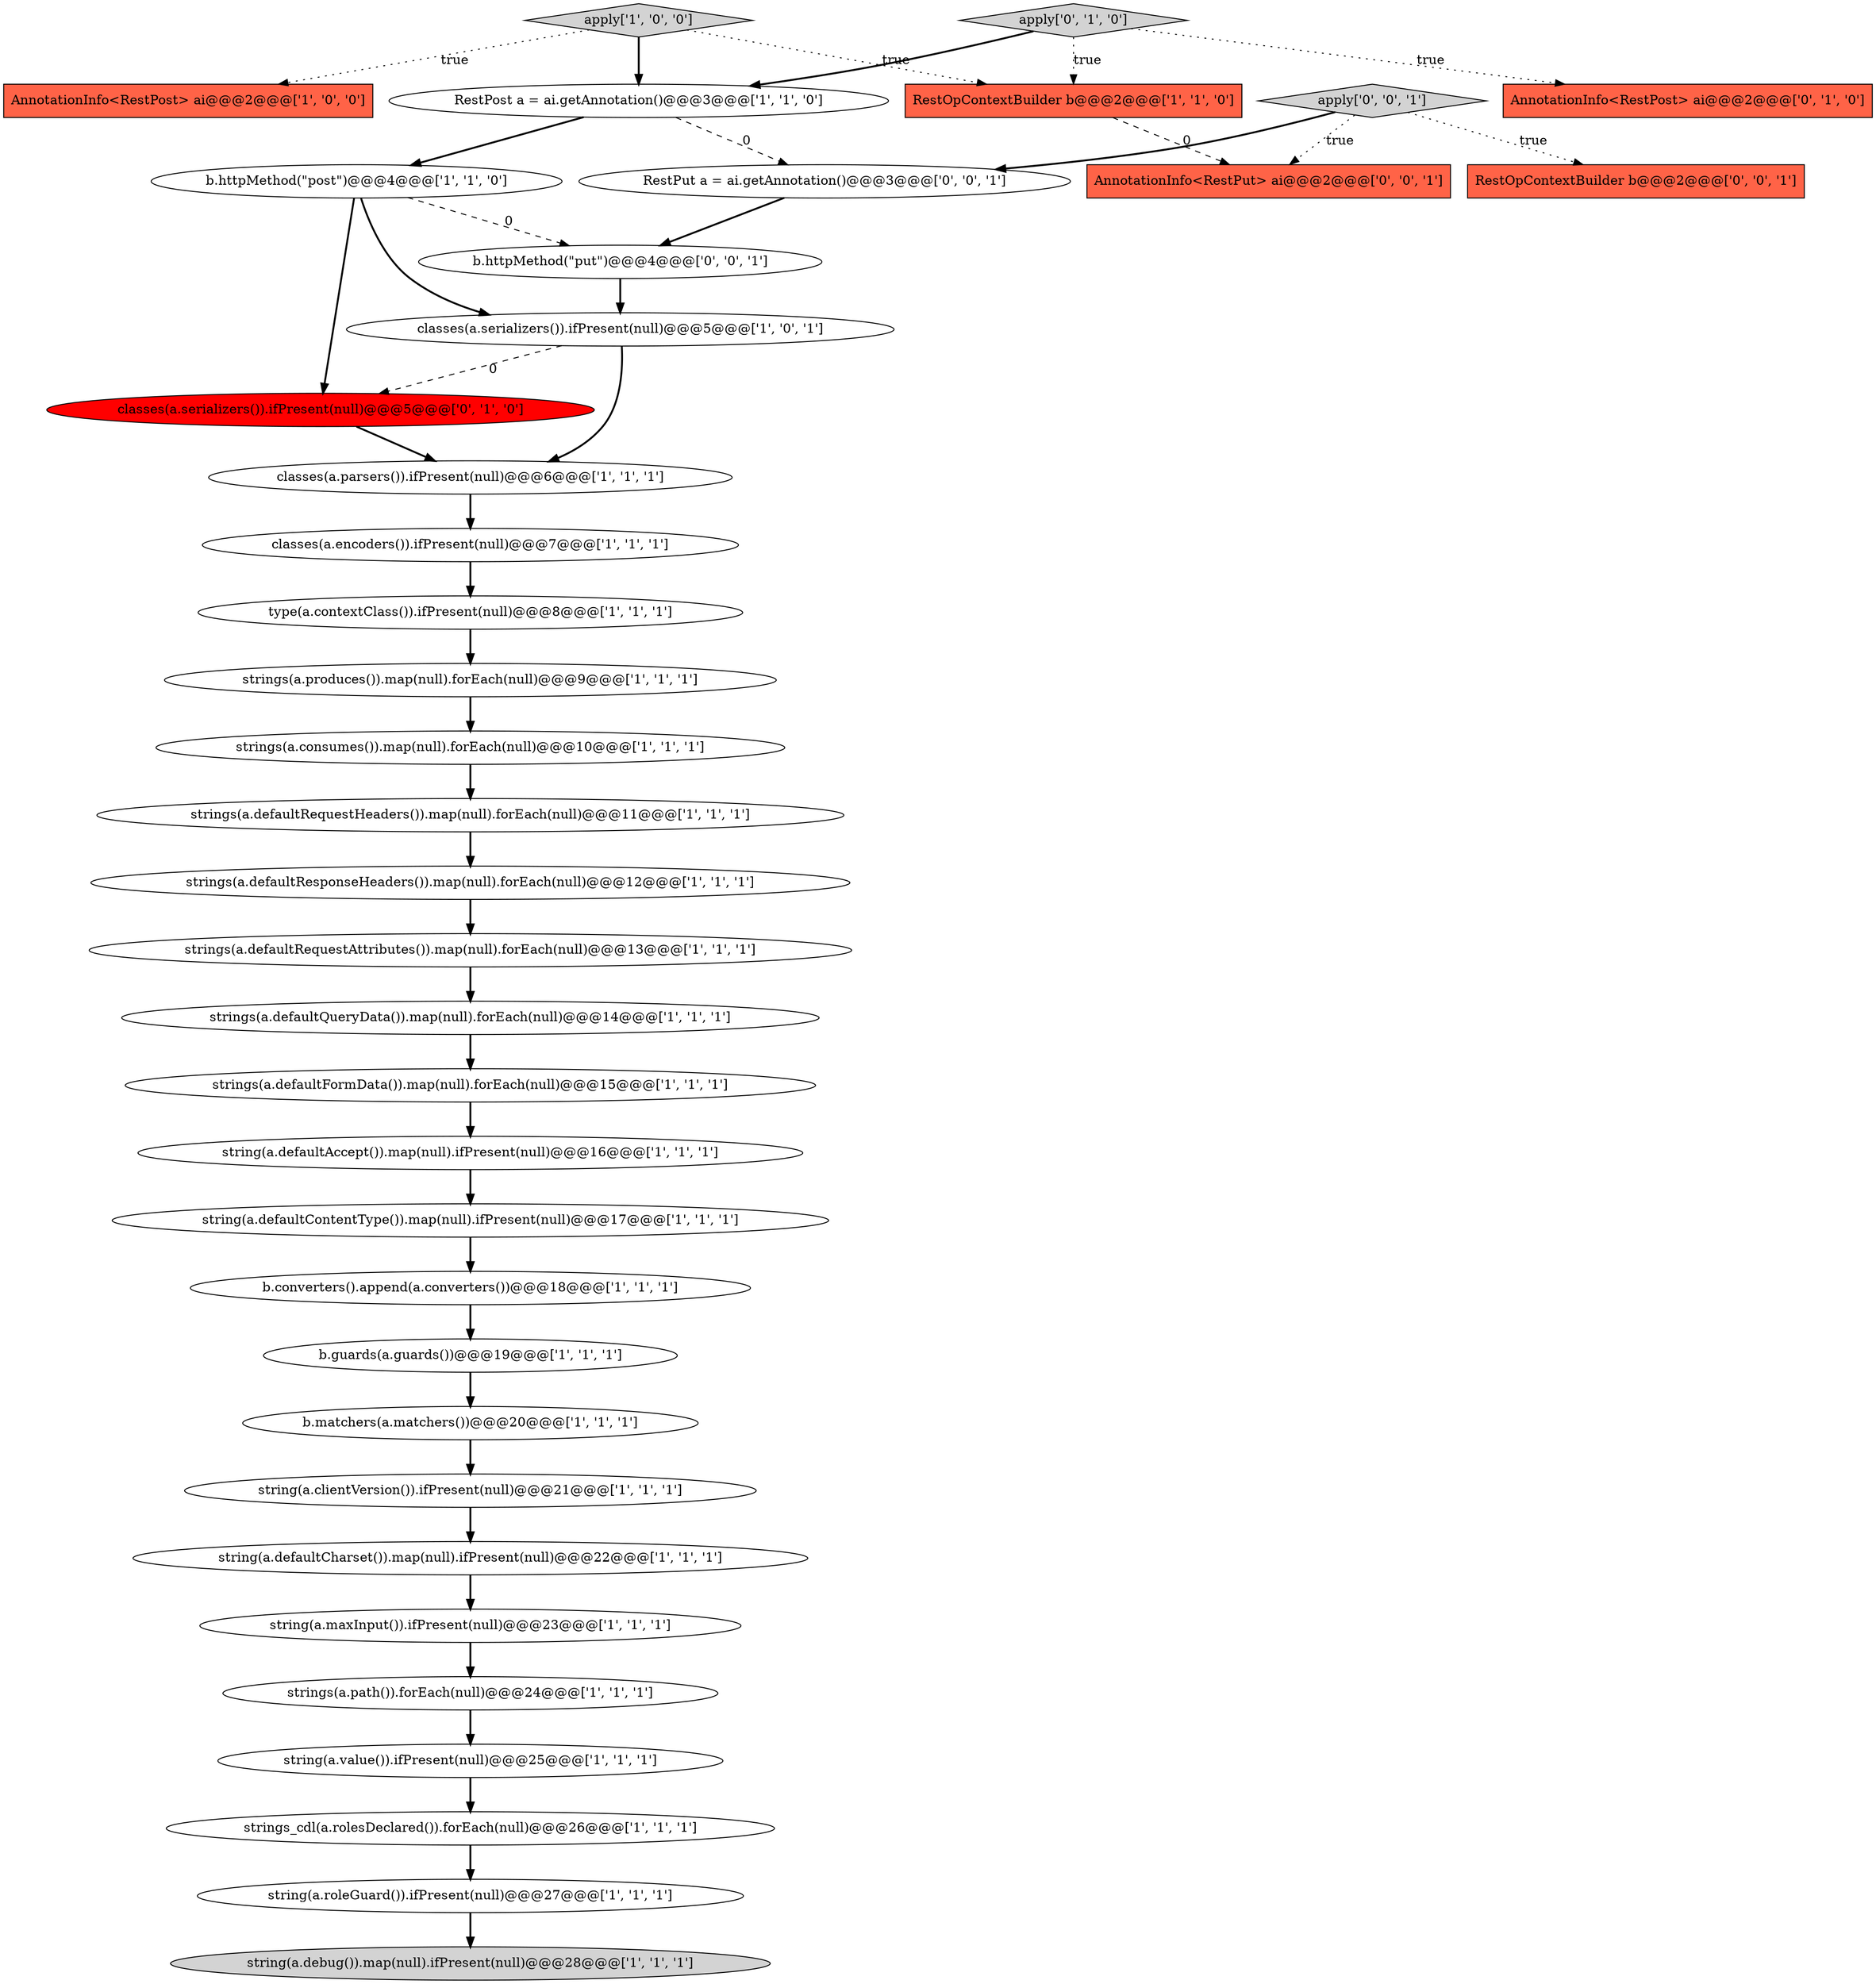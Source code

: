 digraph {
11 [style = filled, label = "classes(a.encoders()).ifPresent(null)@@@7@@@['1', '1', '1']", fillcolor = white, shape = ellipse image = "AAA0AAABBB1BBB"];
26 [style = filled, label = "strings(a.defaultRequestAttributes()).map(null).forEach(null)@@@13@@@['1', '1', '1']", fillcolor = white, shape = ellipse image = "AAA0AAABBB1BBB"];
12 [style = filled, label = "string(a.value()).ifPresent(null)@@@25@@@['1', '1', '1']", fillcolor = white, shape = ellipse image = "AAA0AAABBB1BBB"];
7 [style = filled, label = "classes(a.parsers()).ifPresent(null)@@@6@@@['1', '1', '1']", fillcolor = white, shape = ellipse image = "AAA0AAABBB1BBB"];
15 [style = filled, label = "strings(a.defaultResponseHeaders()).map(null).forEach(null)@@@12@@@['1', '1', '1']", fillcolor = white, shape = ellipse image = "AAA0AAABBB1BBB"];
19 [style = filled, label = "strings(a.path()).forEach(null)@@@24@@@['1', '1', '1']", fillcolor = white, shape = ellipse image = "AAA0AAABBB1BBB"];
23 [style = filled, label = "strings(a.defaultQueryData()).map(null).forEach(null)@@@14@@@['1', '1', '1']", fillcolor = white, shape = ellipse image = "AAA0AAABBB1BBB"];
33 [style = filled, label = "RestPut a = ai.getAnnotation()@@@3@@@['0', '0', '1']", fillcolor = white, shape = ellipse image = "AAA0AAABBB3BBB"];
16 [style = filled, label = "string(a.debug()).map(null).ifPresent(null)@@@28@@@['1', '1', '1']", fillcolor = lightgray, shape = ellipse image = "AAA0AAABBB1BBB"];
34 [style = filled, label = "RestOpContextBuilder b@@@2@@@['0', '0', '1']", fillcolor = tomato, shape = box image = "AAA0AAABBB3BBB"];
2 [style = filled, label = "b.matchers(a.matchers())@@@20@@@['1', '1', '1']", fillcolor = white, shape = ellipse image = "AAA0AAABBB1BBB"];
36 [style = filled, label = "AnnotationInfo<RestPut> ai@@@2@@@['0', '0', '1']", fillcolor = tomato, shape = box image = "AAA0AAABBB3BBB"];
29 [style = filled, label = "classes(a.serializers()).ifPresent(null)@@@5@@@['0', '1', '0']", fillcolor = red, shape = ellipse image = "AAA1AAABBB2BBB"];
31 [style = filled, label = "AnnotationInfo<RestPost> ai@@@2@@@['0', '1', '0']", fillcolor = tomato, shape = box image = "AAA0AAABBB2BBB"];
6 [style = filled, label = "string(a.defaultContentType()).map(null).ifPresent(null)@@@17@@@['1', '1', '1']", fillcolor = white, shape = ellipse image = "AAA0AAABBB1BBB"];
0 [style = filled, label = "AnnotationInfo<RestPost> ai@@@2@@@['1', '0', '0']", fillcolor = tomato, shape = box image = "AAA0AAABBB1BBB"];
17 [style = filled, label = "RestPost a = ai.getAnnotation()@@@3@@@['1', '1', '0']", fillcolor = white, shape = ellipse image = "AAA0AAABBB1BBB"];
9 [style = filled, label = "strings(a.defaultRequestHeaders()).map(null).forEach(null)@@@11@@@['1', '1', '1']", fillcolor = white, shape = ellipse image = "AAA0AAABBB1BBB"];
3 [style = filled, label = "RestOpContextBuilder b@@@2@@@['1', '1', '0']", fillcolor = tomato, shape = box image = "AAA0AAABBB1BBB"];
10 [style = filled, label = "b.httpMethod(\"post\")@@@4@@@['1', '1', '0']", fillcolor = white, shape = ellipse image = "AAA0AAABBB1BBB"];
28 [style = filled, label = "strings_cdl(a.rolesDeclared()).forEach(null)@@@26@@@['1', '1', '1']", fillcolor = white, shape = ellipse image = "AAA0AAABBB1BBB"];
35 [style = filled, label = "b.httpMethod(\"put\")@@@4@@@['0', '0', '1']", fillcolor = white, shape = ellipse image = "AAA0AAABBB3BBB"];
13 [style = filled, label = "apply['1', '0', '0']", fillcolor = lightgray, shape = diamond image = "AAA0AAABBB1BBB"];
24 [style = filled, label = "string(a.defaultCharset()).map(null).ifPresent(null)@@@22@@@['1', '1', '1']", fillcolor = white, shape = ellipse image = "AAA0AAABBB1BBB"];
27 [style = filled, label = "string(a.defaultAccept()).map(null).ifPresent(null)@@@16@@@['1', '1', '1']", fillcolor = white, shape = ellipse image = "AAA0AAABBB1BBB"];
8 [style = filled, label = "strings(a.consumes()).map(null).forEach(null)@@@10@@@['1', '1', '1']", fillcolor = white, shape = ellipse image = "AAA0AAABBB1BBB"];
25 [style = filled, label = "string(a.roleGuard()).ifPresent(null)@@@27@@@['1', '1', '1']", fillcolor = white, shape = ellipse image = "AAA0AAABBB1BBB"];
18 [style = filled, label = "strings(a.produces()).map(null).forEach(null)@@@9@@@['1', '1', '1']", fillcolor = white, shape = ellipse image = "AAA0AAABBB1BBB"];
4 [style = filled, label = "classes(a.serializers()).ifPresent(null)@@@5@@@['1', '0', '1']", fillcolor = white, shape = ellipse image = "AAA0AAABBB1BBB"];
32 [style = filled, label = "apply['0', '0', '1']", fillcolor = lightgray, shape = diamond image = "AAA0AAABBB3BBB"];
5 [style = filled, label = "strings(a.defaultFormData()).map(null).forEach(null)@@@15@@@['1', '1', '1']", fillcolor = white, shape = ellipse image = "AAA0AAABBB1BBB"];
20 [style = filled, label = "b.converters().append(a.converters())@@@18@@@['1', '1', '1']", fillcolor = white, shape = ellipse image = "AAA0AAABBB1BBB"];
14 [style = filled, label = "string(a.clientVersion()).ifPresent(null)@@@21@@@['1', '1', '1']", fillcolor = white, shape = ellipse image = "AAA0AAABBB1BBB"];
1 [style = filled, label = "type(a.contextClass()).ifPresent(null)@@@8@@@['1', '1', '1']", fillcolor = white, shape = ellipse image = "AAA0AAABBB1BBB"];
21 [style = filled, label = "b.guards(a.guards())@@@19@@@['1', '1', '1']", fillcolor = white, shape = ellipse image = "AAA0AAABBB1BBB"];
22 [style = filled, label = "string(a.maxInput()).ifPresent(null)@@@23@@@['1', '1', '1']", fillcolor = white, shape = ellipse image = "AAA0AAABBB1BBB"];
30 [style = filled, label = "apply['0', '1', '0']", fillcolor = lightgray, shape = diamond image = "AAA0AAABBB2BBB"];
17->10 [style = bold, label=""];
14->24 [style = bold, label=""];
33->35 [style = bold, label=""];
7->11 [style = bold, label=""];
30->17 [style = bold, label=""];
23->5 [style = bold, label=""];
12->28 [style = bold, label=""];
32->34 [style = dotted, label="true"];
13->3 [style = dotted, label="true"];
22->19 [style = bold, label=""];
19->12 [style = bold, label=""];
11->1 [style = bold, label=""];
3->36 [style = dashed, label="0"];
1->18 [style = bold, label=""];
17->33 [style = dashed, label="0"];
32->36 [style = dotted, label="true"];
24->22 [style = bold, label=""];
25->16 [style = bold, label=""];
27->6 [style = bold, label=""];
35->4 [style = bold, label=""];
4->7 [style = bold, label=""];
32->33 [style = bold, label=""];
21->2 [style = bold, label=""];
15->26 [style = bold, label=""];
20->21 [style = bold, label=""];
6->20 [style = bold, label=""];
13->17 [style = bold, label=""];
10->29 [style = bold, label=""];
13->0 [style = dotted, label="true"];
9->15 [style = bold, label=""];
30->3 [style = dotted, label="true"];
26->23 [style = bold, label=""];
2->14 [style = bold, label=""];
8->9 [style = bold, label=""];
10->4 [style = bold, label=""];
28->25 [style = bold, label=""];
29->7 [style = bold, label=""];
18->8 [style = bold, label=""];
5->27 [style = bold, label=""];
4->29 [style = dashed, label="0"];
10->35 [style = dashed, label="0"];
30->31 [style = dotted, label="true"];
}
